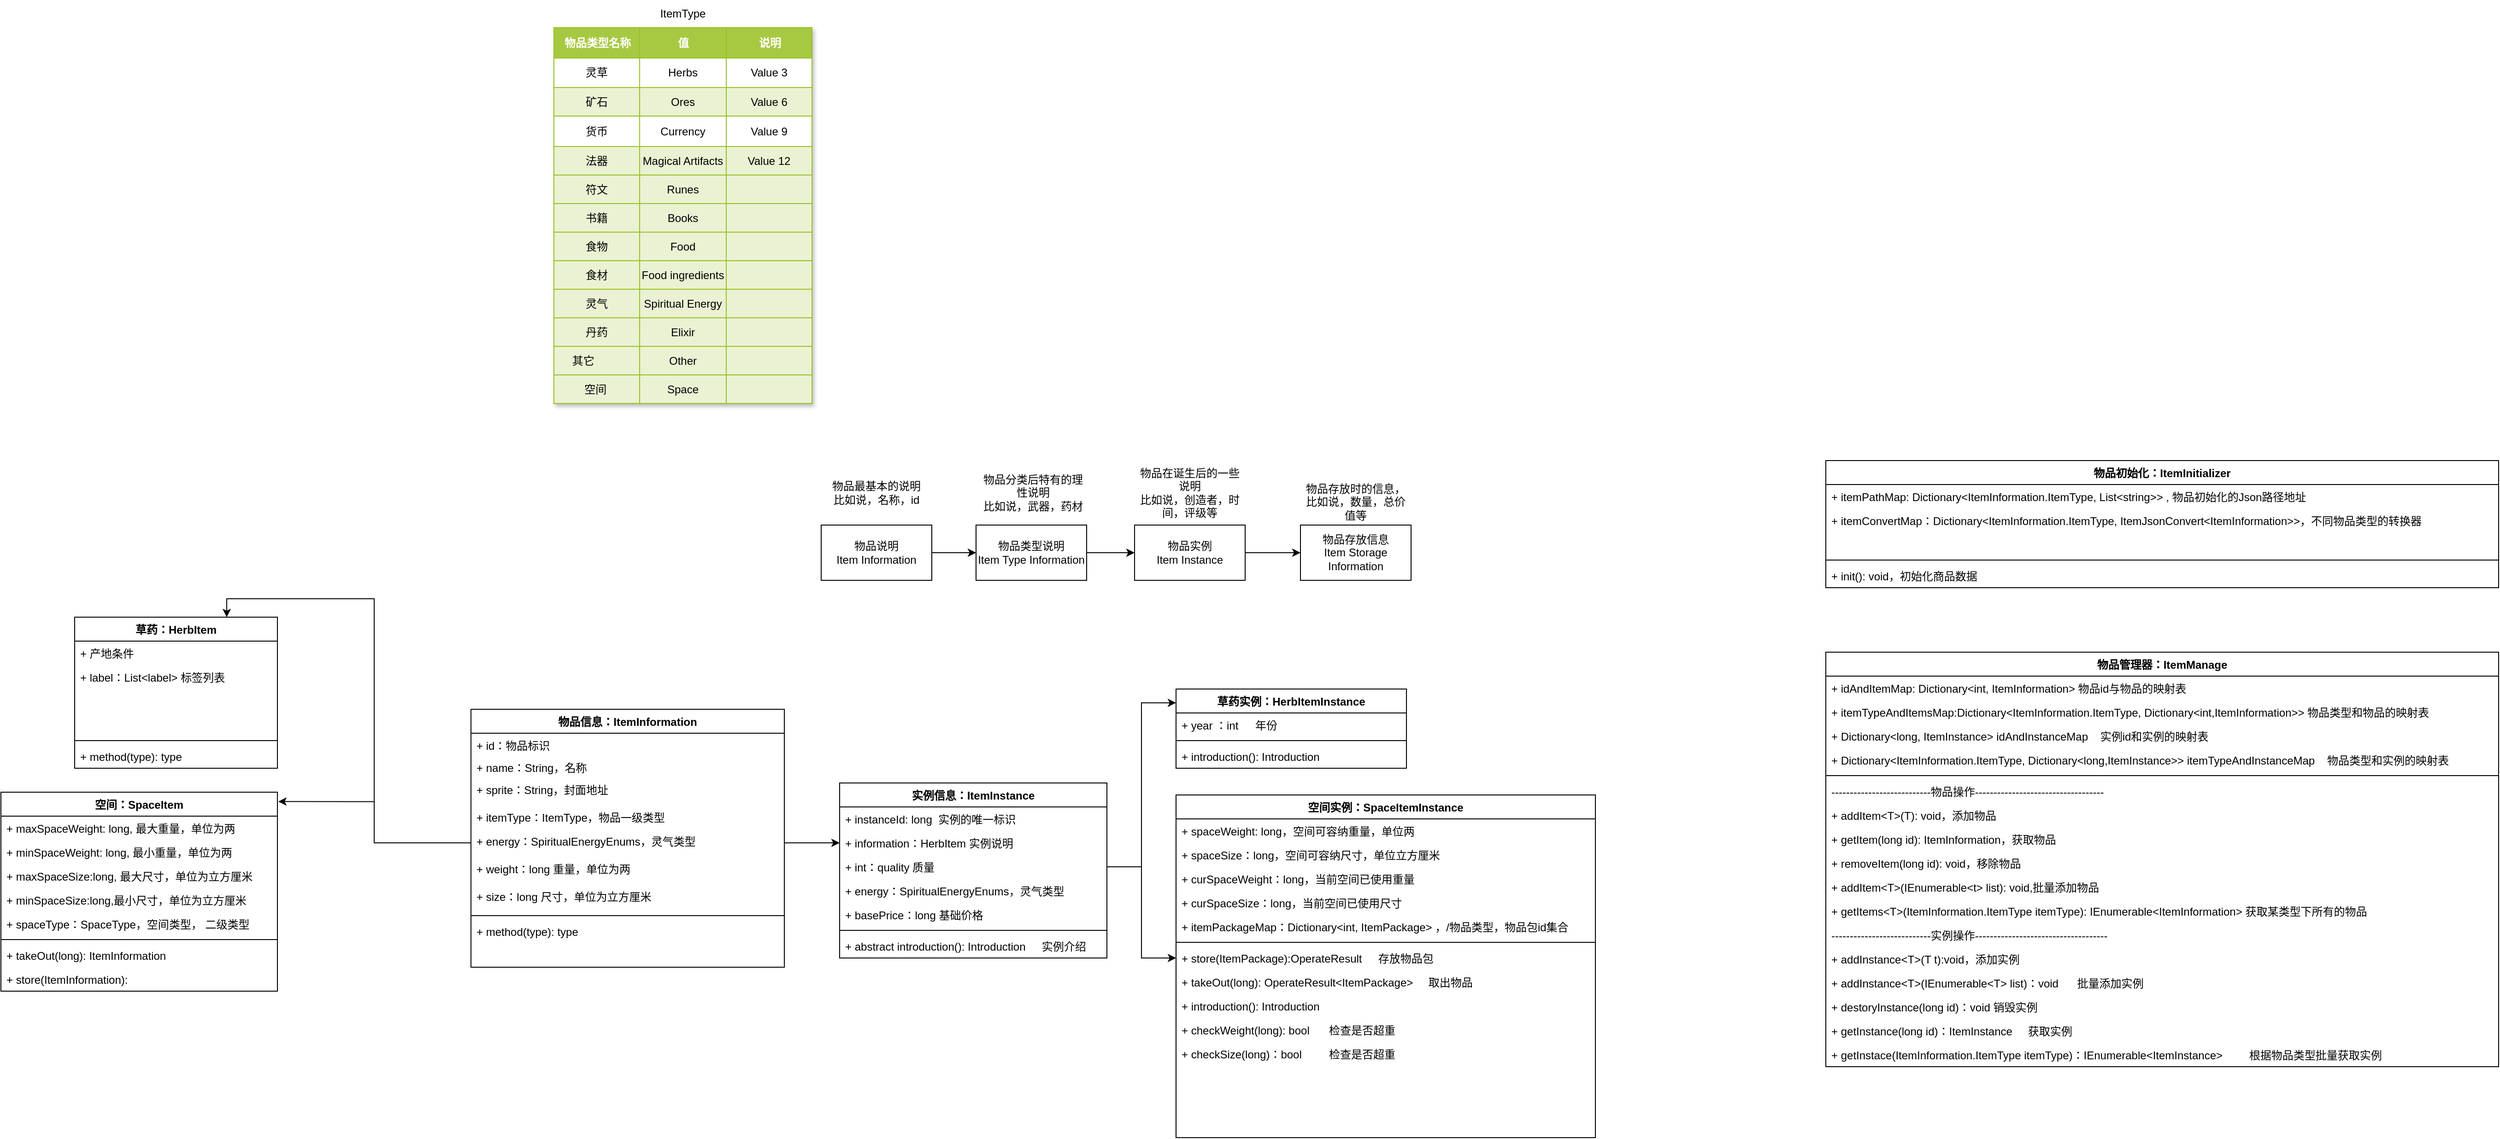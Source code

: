 <mxfile version="23.0.2" type="github">
  <diagram id="C5RBs43oDa-KdzZeNtuy" name="Page-1">
    <mxGraphModel dx="2261" dy="1915" grid="1" gridSize="10" guides="1" tooltips="1" connect="1" arrows="1" fold="1" page="1" pageScale="1" pageWidth="827" pageHeight="1169" math="0" shadow="0">
      <root>
        <mxCell id="WIyWlLk6GJQsqaUBKTNV-0" />
        <mxCell id="WIyWlLk6GJQsqaUBKTNV-1" parent="WIyWlLk6GJQsqaUBKTNV-0" />
        <mxCell id="SRIymdZ3C50z2DRHbrQ1-3" style="edgeStyle=orthogonalEdgeStyle;rounded=0;orthogonalLoop=1;jettySize=auto;html=1;" parent="WIyWlLk6GJQsqaUBKTNV-1" source="SRIymdZ3C50z2DRHbrQ1-1" target="SRIymdZ3C50z2DRHbrQ1-2" edge="1">
          <mxGeometry relative="1" as="geometry" />
        </mxCell>
        <mxCell id="SRIymdZ3C50z2DRHbrQ1-1" value="物品说明&lt;br&gt;Item Information" style="rounded=0;whiteSpace=wrap;html=1;" parent="WIyWlLk6GJQsqaUBKTNV-1" vertex="1">
          <mxGeometry x="230" y="-100" width="120" height="60" as="geometry" />
        </mxCell>
        <mxCell id="SRIymdZ3C50z2DRHbrQ1-5" style="edgeStyle=orthogonalEdgeStyle;rounded=0;orthogonalLoop=1;jettySize=auto;html=1;exitX=1;exitY=0.5;exitDx=0;exitDy=0;" parent="WIyWlLk6GJQsqaUBKTNV-1" source="SRIymdZ3C50z2DRHbrQ1-2" target="SRIymdZ3C50z2DRHbrQ1-6" edge="1">
          <mxGeometry relative="1" as="geometry">
            <mxPoint x="570" y="-70" as="targetPoint" />
          </mxGeometry>
        </mxCell>
        <mxCell id="SRIymdZ3C50z2DRHbrQ1-2" value="物品类型说明&lt;br&gt;Item Type Information" style="rounded=0;whiteSpace=wrap;html=1;" parent="WIyWlLk6GJQsqaUBKTNV-1" vertex="1">
          <mxGeometry x="398" y="-100" width="120" height="60" as="geometry" />
        </mxCell>
        <mxCell id="SRIymdZ3C50z2DRHbrQ1-9" style="edgeStyle=orthogonalEdgeStyle;rounded=0;orthogonalLoop=1;jettySize=auto;html=1;exitX=1;exitY=0.5;exitDx=0;exitDy=0;entryX=0;entryY=0.5;entryDx=0;entryDy=0;" parent="WIyWlLk6GJQsqaUBKTNV-1" source="SRIymdZ3C50z2DRHbrQ1-6" target="SRIymdZ3C50z2DRHbrQ1-8" edge="1">
          <mxGeometry relative="1" as="geometry" />
        </mxCell>
        <mxCell id="SRIymdZ3C50z2DRHbrQ1-6" value="物品实例&lt;br&gt;Item Instance" style="rounded=0;whiteSpace=wrap;html=1;" parent="WIyWlLk6GJQsqaUBKTNV-1" vertex="1">
          <mxGeometry x="570" y="-100" width="120" height="60" as="geometry" />
        </mxCell>
        <mxCell id="SRIymdZ3C50z2DRHbrQ1-8" value="物品存放信息&lt;br&gt;Item Storage Information" style="rounded=0;whiteSpace=wrap;html=1;" parent="WIyWlLk6GJQsqaUBKTNV-1" vertex="1">
          <mxGeometry x="750" y="-100" width="120" height="60" as="geometry" />
        </mxCell>
        <mxCell id="SRIymdZ3C50z2DRHbrQ1-10" value="物品最基本的说明&lt;br&gt;比如说，名称，id" style="text;html=1;strokeColor=none;fillColor=none;align=center;verticalAlign=middle;whiteSpace=wrap;rounded=0;" parent="WIyWlLk6GJQsqaUBKTNV-1" vertex="1">
          <mxGeometry x="230" y="-150" width="120" height="30" as="geometry" />
        </mxCell>
        <mxCell id="SRIymdZ3C50z2DRHbrQ1-11" value="物品分类后特有的理性说明&lt;br&gt;比如说，武器，药材" style="text;html=1;strokeColor=none;fillColor=none;align=center;verticalAlign=middle;whiteSpace=wrap;rounded=0;" parent="WIyWlLk6GJQsqaUBKTNV-1" vertex="1">
          <mxGeometry x="400" y="-150" width="120" height="30" as="geometry" />
        </mxCell>
        <mxCell id="SRIymdZ3C50z2DRHbrQ1-12" value="物品在诞生后的一些说明&lt;br&gt;比如说，创造者，时间，评级等" style="text;html=1;strokeColor=none;fillColor=none;align=center;verticalAlign=middle;whiteSpace=wrap;rounded=0;" parent="WIyWlLk6GJQsqaUBKTNV-1" vertex="1">
          <mxGeometry x="570" y="-150" width="120" height="30" as="geometry" />
        </mxCell>
        <mxCell id="SRIymdZ3C50z2DRHbrQ1-13" value="物品存放时的信息，&lt;br&gt;比如说，数量，总价值等" style="text;html=1;strokeColor=none;fillColor=none;align=center;verticalAlign=middle;whiteSpace=wrap;rounded=0;" parent="WIyWlLk6GJQsqaUBKTNV-1" vertex="1">
          <mxGeometry x="750" y="-140" width="120" height="30" as="geometry" />
        </mxCell>
        <mxCell id="SRIymdZ3C50z2DRHbrQ1-14" value="物品信息：ItemInformation" style="swimlane;fontStyle=1;align=center;verticalAlign=top;childLayout=stackLayout;horizontal=1;startSize=26;horizontalStack=0;resizeParent=1;resizeParentMax=0;resizeLast=0;collapsible=1;marginBottom=0;whiteSpace=wrap;html=1;" parent="WIyWlLk6GJQsqaUBKTNV-1" vertex="1">
          <mxGeometry x="-150" y="100" width="340" height="280" as="geometry" />
        </mxCell>
        <mxCell id="SRIymdZ3C50z2DRHbrQ1-88" value="+ id：物品标识" style="text;strokeColor=none;fillColor=none;align=left;verticalAlign=top;spacingLeft=4;spacingRight=4;overflow=hidden;rotatable=0;points=[[0,0.5],[1,0.5]];portConstraint=eastwest;whiteSpace=wrap;html=1;" parent="SRIymdZ3C50z2DRHbrQ1-14" vertex="1">
          <mxGeometry y="26" width="340" height="24" as="geometry" />
        </mxCell>
        <mxCell id="SRIymdZ3C50z2DRHbrQ1-48" value="+ name：String，名称" style="text;strokeColor=none;fillColor=none;align=left;verticalAlign=top;spacingLeft=4;spacingRight=4;overflow=hidden;rotatable=0;points=[[0,0.5],[1,0.5]];portConstraint=eastwest;whiteSpace=wrap;html=1;" parent="SRIymdZ3C50z2DRHbrQ1-14" vertex="1">
          <mxGeometry y="50" width="340" height="24" as="geometry" />
        </mxCell>
        <mxCell id="SRIymdZ3C50z2DRHbrQ1-15" value="+ sprite：String，封面地址&lt;br&gt;&lt;br&gt;" style="text;strokeColor=none;fillColor=none;align=left;verticalAlign=top;spacingLeft=4;spacingRight=4;overflow=hidden;rotatable=0;points=[[0,0.5],[1,0.5]];portConstraint=eastwest;whiteSpace=wrap;html=1;" parent="SRIymdZ3C50z2DRHbrQ1-14" vertex="1">
          <mxGeometry y="74" width="340" height="30" as="geometry" />
        </mxCell>
        <mxCell id="SRIymdZ3C50z2DRHbrQ1-49" value="+ itemType：ItemType，物品一级类型" style="text;strokeColor=none;fillColor=none;align=left;verticalAlign=top;spacingLeft=4;spacingRight=4;overflow=hidden;rotatable=0;points=[[0,0.5],[1,0.5]];portConstraint=eastwest;whiteSpace=wrap;html=1;" parent="SRIymdZ3C50z2DRHbrQ1-14" vertex="1">
          <mxGeometry y="104" width="340" height="26" as="geometry" />
        </mxCell>
        <mxCell id="SRIymdZ3C50z2DRHbrQ1-87" value="+ energy：SpiritualEnergyEnums，灵气类型" style="text;strokeColor=none;fillColor=none;align=left;verticalAlign=top;spacingLeft=4;spacingRight=4;overflow=hidden;rotatable=0;points=[[0,0.5],[1,0.5]];portConstraint=eastwest;whiteSpace=wrap;html=1;" parent="SRIymdZ3C50z2DRHbrQ1-14" vertex="1">
          <mxGeometry y="130" width="340" height="30" as="geometry" />
        </mxCell>
        <mxCell id="dYDs-gecifeIPYuVCq4w-37" value="+ weight：long 重量，单位为两" style="text;strokeColor=none;fillColor=none;align=left;verticalAlign=top;spacingLeft=4;spacingRight=4;overflow=hidden;rotatable=0;points=[[0,0.5],[1,0.5]];portConstraint=eastwest;whiteSpace=wrap;html=1;" parent="SRIymdZ3C50z2DRHbrQ1-14" vertex="1">
          <mxGeometry y="160" width="340" height="30" as="geometry" />
        </mxCell>
        <mxCell id="dYDs-gecifeIPYuVCq4w-36" value="+ size：long 尺寸，单位为立方厘米" style="text;strokeColor=none;fillColor=none;align=left;verticalAlign=top;spacingLeft=4;spacingRight=4;overflow=hidden;rotatable=0;points=[[0,0.5],[1,0.5]];portConstraint=eastwest;whiteSpace=wrap;html=1;" parent="SRIymdZ3C50z2DRHbrQ1-14" vertex="1">
          <mxGeometry y="190" width="340" height="30" as="geometry" />
        </mxCell>
        <mxCell id="SRIymdZ3C50z2DRHbrQ1-16" value="" style="line;strokeWidth=1;fillColor=none;align=left;verticalAlign=middle;spacingTop=-1;spacingLeft=3;spacingRight=3;rotatable=0;labelPosition=right;points=[];portConstraint=eastwest;strokeColor=inherit;" parent="SRIymdZ3C50z2DRHbrQ1-14" vertex="1">
          <mxGeometry y="220" width="340" height="8" as="geometry" />
        </mxCell>
        <mxCell id="SRIymdZ3C50z2DRHbrQ1-17" value="+ method(type): type" style="text;strokeColor=none;fillColor=none;align=left;verticalAlign=top;spacingLeft=4;spacingRight=4;overflow=hidden;rotatable=0;points=[[0,0.5],[1,0.5]];portConstraint=eastwest;whiteSpace=wrap;html=1;" parent="SRIymdZ3C50z2DRHbrQ1-14" vertex="1">
          <mxGeometry y="228" width="340" height="26" as="geometry" />
        </mxCell>
        <mxCell id="SRIymdZ3C50z2DRHbrQ1-47" style="text;strokeColor=none;fillColor=none;align=left;verticalAlign=top;spacingLeft=4;spacingRight=4;overflow=hidden;rotatable=0;points=[[0,0.5],[1,0.5]];portConstraint=eastwest;whiteSpace=wrap;html=1;" parent="SRIymdZ3C50z2DRHbrQ1-14" vertex="1">
          <mxGeometry y="254" width="340" height="26" as="geometry" />
        </mxCell>
        <mxCell id="SRIymdZ3C50z2DRHbrQ1-90" value="" style="group" parent="WIyWlLk6GJQsqaUBKTNV-1" vertex="1" connectable="0">
          <mxGeometry x="-60" y="-670" width="280" height="314" as="geometry" />
        </mxCell>
        <mxCell id="SRIymdZ3C50z2DRHbrQ1-18" value="Assets" style="childLayout=tableLayout;recursiveResize=0;strokeColor=#98bf21;fillColor=#A7C942;shadow=1;arcSize=12;" parent="SRIymdZ3C50z2DRHbrQ1-90" vertex="1">
          <mxGeometry y="30" width="280" height="408" as="geometry" />
        </mxCell>
        <mxCell id="SRIymdZ3C50z2DRHbrQ1-19" style="shape=tableRow;horizontal=0;startSize=0;swimlaneHead=0;swimlaneBody=0;top=0;left=0;bottom=0;right=0;dropTarget=0;collapsible=0;recursiveResize=0;expand=0;fontStyle=0;strokeColor=inherit;fillColor=#ffffff;" parent="SRIymdZ3C50z2DRHbrQ1-18" vertex="1">
          <mxGeometry width="280" height="33" as="geometry" />
        </mxCell>
        <mxCell id="SRIymdZ3C50z2DRHbrQ1-20" value="物品类型名称" style="connectable=0;recursiveResize=0;strokeColor=inherit;fillColor=#A7C942;align=center;fontStyle=1;fontColor=#FFFFFF;html=1;" parent="SRIymdZ3C50z2DRHbrQ1-19" vertex="1">
          <mxGeometry width="93" height="33" as="geometry">
            <mxRectangle width="93" height="33" as="alternateBounds" />
          </mxGeometry>
        </mxCell>
        <mxCell id="SRIymdZ3C50z2DRHbrQ1-21" value="值" style="connectable=0;recursiveResize=0;strokeColor=inherit;fillColor=#A7C942;align=center;fontStyle=1;fontColor=#FFFFFF;html=1;" parent="SRIymdZ3C50z2DRHbrQ1-19" vertex="1">
          <mxGeometry x="93" width="94" height="33" as="geometry">
            <mxRectangle width="94" height="33" as="alternateBounds" />
          </mxGeometry>
        </mxCell>
        <mxCell id="SRIymdZ3C50z2DRHbrQ1-22" value="说明" style="connectable=0;recursiveResize=0;strokeColor=inherit;fillColor=#A7C942;align=center;fontStyle=1;fontColor=#FFFFFF;html=1;" parent="SRIymdZ3C50z2DRHbrQ1-19" vertex="1">
          <mxGeometry x="187" width="93" height="33" as="geometry">
            <mxRectangle width="93" height="33" as="alternateBounds" />
          </mxGeometry>
        </mxCell>
        <mxCell id="SRIymdZ3C50z2DRHbrQ1-23" value="" style="shape=tableRow;horizontal=0;startSize=0;swimlaneHead=0;swimlaneBody=0;top=0;left=0;bottom=0;right=0;dropTarget=0;collapsible=0;recursiveResize=0;expand=0;fontStyle=0;strokeColor=inherit;fillColor=#ffffff;" parent="SRIymdZ3C50z2DRHbrQ1-18" vertex="1">
          <mxGeometry y="33" width="280" height="32" as="geometry" />
        </mxCell>
        <mxCell id="SRIymdZ3C50z2DRHbrQ1-24" value="灵草" style="connectable=0;recursiveResize=0;strokeColor=inherit;fillColor=inherit;align=center;whiteSpace=wrap;html=1;" parent="SRIymdZ3C50z2DRHbrQ1-23" vertex="1">
          <mxGeometry width="93" height="32" as="geometry">
            <mxRectangle width="93" height="32" as="alternateBounds" />
          </mxGeometry>
        </mxCell>
        <mxCell id="SRIymdZ3C50z2DRHbrQ1-25" value="Herbs" style="connectable=0;recursiveResize=0;strokeColor=inherit;fillColor=inherit;align=center;whiteSpace=wrap;html=1;" parent="SRIymdZ3C50z2DRHbrQ1-23" vertex="1">
          <mxGeometry x="93" width="94" height="32" as="geometry">
            <mxRectangle width="94" height="32" as="alternateBounds" />
          </mxGeometry>
        </mxCell>
        <mxCell id="SRIymdZ3C50z2DRHbrQ1-26" value="Value 3" style="connectable=0;recursiveResize=0;strokeColor=inherit;fillColor=inherit;align=center;whiteSpace=wrap;html=1;" parent="SRIymdZ3C50z2DRHbrQ1-23" vertex="1">
          <mxGeometry x="187" width="93" height="32" as="geometry">
            <mxRectangle width="93" height="32" as="alternateBounds" />
          </mxGeometry>
        </mxCell>
        <mxCell id="SRIymdZ3C50z2DRHbrQ1-27" value="" style="shape=tableRow;horizontal=0;startSize=0;swimlaneHead=0;swimlaneBody=0;top=0;left=0;bottom=0;right=0;dropTarget=0;collapsible=0;recursiveResize=0;expand=0;fontStyle=1;strokeColor=inherit;fillColor=#EAF2D3;" parent="SRIymdZ3C50z2DRHbrQ1-18" vertex="1">
          <mxGeometry y="65" width="280" height="31" as="geometry" />
        </mxCell>
        <mxCell id="SRIymdZ3C50z2DRHbrQ1-28" value="矿石" style="connectable=0;recursiveResize=0;strokeColor=inherit;fillColor=inherit;whiteSpace=wrap;html=1;" parent="SRIymdZ3C50z2DRHbrQ1-27" vertex="1">
          <mxGeometry width="93" height="31" as="geometry">
            <mxRectangle width="93" height="31" as="alternateBounds" />
          </mxGeometry>
        </mxCell>
        <mxCell id="SRIymdZ3C50z2DRHbrQ1-29" value="Ores" style="connectable=0;recursiveResize=0;strokeColor=inherit;fillColor=inherit;whiteSpace=wrap;html=1;" parent="SRIymdZ3C50z2DRHbrQ1-27" vertex="1">
          <mxGeometry x="93" width="94" height="31" as="geometry">
            <mxRectangle width="94" height="31" as="alternateBounds" />
          </mxGeometry>
        </mxCell>
        <mxCell id="SRIymdZ3C50z2DRHbrQ1-30" value="Value 6" style="connectable=0;recursiveResize=0;strokeColor=inherit;fillColor=inherit;whiteSpace=wrap;html=1;" parent="SRIymdZ3C50z2DRHbrQ1-27" vertex="1">
          <mxGeometry x="187" width="93" height="31" as="geometry">
            <mxRectangle width="93" height="31" as="alternateBounds" />
          </mxGeometry>
        </mxCell>
        <mxCell id="SRIymdZ3C50z2DRHbrQ1-31" value="" style="shape=tableRow;horizontal=0;startSize=0;swimlaneHead=0;swimlaneBody=0;top=0;left=0;bottom=0;right=0;dropTarget=0;collapsible=0;recursiveResize=0;expand=0;fontStyle=0;strokeColor=inherit;fillColor=#ffffff;" parent="SRIymdZ3C50z2DRHbrQ1-18" vertex="1">
          <mxGeometry y="96" width="280" height="33" as="geometry" />
        </mxCell>
        <mxCell id="SRIymdZ3C50z2DRHbrQ1-32" value="货币" style="connectable=0;recursiveResize=0;strokeColor=inherit;fillColor=inherit;fontStyle=0;align=center;whiteSpace=wrap;html=1;" parent="SRIymdZ3C50z2DRHbrQ1-31" vertex="1">
          <mxGeometry width="93" height="33" as="geometry">
            <mxRectangle width="93" height="33" as="alternateBounds" />
          </mxGeometry>
        </mxCell>
        <mxCell id="SRIymdZ3C50z2DRHbrQ1-33" value="Currency" style="connectable=0;recursiveResize=0;strokeColor=inherit;fillColor=inherit;fontStyle=0;align=center;whiteSpace=wrap;html=1;" parent="SRIymdZ3C50z2DRHbrQ1-31" vertex="1">
          <mxGeometry x="93" width="94" height="33" as="geometry">
            <mxRectangle width="94" height="33" as="alternateBounds" />
          </mxGeometry>
        </mxCell>
        <mxCell id="SRIymdZ3C50z2DRHbrQ1-34" value="Value 9" style="connectable=0;recursiveResize=0;strokeColor=inherit;fillColor=inherit;fontStyle=0;align=center;whiteSpace=wrap;html=1;" parent="SRIymdZ3C50z2DRHbrQ1-31" vertex="1">
          <mxGeometry x="187" width="93" height="33" as="geometry">
            <mxRectangle width="93" height="33" as="alternateBounds" />
          </mxGeometry>
        </mxCell>
        <mxCell id="SRIymdZ3C50z2DRHbrQ1-35" value="" style="shape=tableRow;horizontal=0;startSize=0;swimlaneHead=0;swimlaneBody=0;top=0;left=0;bottom=0;right=0;dropTarget=0;collapsible=0;recursiveResize=0;expand=0;fontStyle=1;strokeColor=inherit;fillColor=#EAF2D3;" parent="SRIymdZ3C50z2DRHbrQ1-18" vertex="1">
          <mxGeometry y="129" width="280" height="31" as="geometry" />
        </mxCell>
        <mxCell id="SRIymdZ3C50z2DRHbrQ1-36" value="法器" style="connectable=0;recursiveResize=0;strokeColor=inherit;fillColor=inherit;whiteSpace=wrap;html=1;" parent="SRIymdZ3C50z2DRHbrQ1-35" vertex="1">
          <mxGeometry width="93" height="31" as="geometry">
            <mxRectangle width="93" height="31" as="alternateBounds" />
          </mxGeometry>
        </mxCell>
        <mxCell id="SRIymdZ3C50z2DRHbrQ1-37" value="Magical Artifacts" style="connectable=0;recursiveResize=0;strokeColor=inherit;fillColor=inherit;whiteSpace=wrap;html=1;" parent="SRIymdZ3C50z2DRHbrQ1-35" vertex="1">
          <mxGeometry x="93" width="94" height="31" as="geometry">
            <mxRectangle width="94" height="31" as="alternateBounds" />
          </mxGeometry>
        </mxCell>
        <mxCell id="SRIymdZ3C50z2DRHbrQ1-38" value="Value 12" style="connectable=0;recursiveResize=0;strokeColor=inherit;fillColor=inherit;whiteSpace=wrap;html=1;" parent="SRIymdZ3C50z2DRHbrQ1-35" vertex="1">
          <mxGeometry x="187" width="93" height="31" as="geometry">
            <mxRectangle width="93" height="31" as="alternateBounds" />
          </mxGeometry>
        </mxCell>
        <mxCell id="SRIymdZ3C50z2DRHbrQ1-43" style="shape=tableRow;horizontal=0;startSize=0;swimlaneHead=0;swimlaneBody=0;top=0;left=0;bottom=0;right=0;dropTarget=0;collapsible=0;recursiveResize=0;expand=0;fontStyle=1;strokeColor=inherit;fillColor=#EAF2D3;" parent="SRIymdZ3C50z2DRHbrQ1-18" vertex="1">
          <mxGeometry y="160" width="280" height="31" as="geometry" />
        </mxCell>
        <mxCell id="SRIymdZ3C50z2DRHbrQ1-44" value="符文" style="connectable=0;recursiveResize=0;strokeColor=inherit;fillColor=inherit;whiteSpace=wrap;html=1;" parent="SRIymdZ3C50z2DRHbrQ1-43" vertex="1">
          <mxGeometry width="93" height="31" as="geometry">
            <mxRectangle width="93" height="31" as="alternateBounds" />
          </mxGeometry>
        </mxCell>
        <mxCell id="SRIymdZ3C50z2DRHbrQ1-45" value="Runes " style="connectable=0;recursiveResize=0;strokeColor=inherit;fillColor=inherit;whiteSpace=wrap;html=1;" parent="SRIymdZ3C50z2DRHbrQ1-43" vertex="1">
          <mxGeometry x="93" width="94" height="31" as="geometry">
            <mxRectangle width="94" height="31" as="alternateBounds" />
          </mxGeometry>
        </mxCell>
        <mxCell id="SRIymdZ3C50z2DRHbrQ1-46" style="connectable=0;recursiveResize=0;strokeColor=inherit;fillColor=inherit;whiteSpace=wrap;html=1;" parent="SRIymdZ3C50z2DRHbrQ1-43" vertex="1">
          <mxGeometry x="187" width="93" height="31" as="geometry">
            <mxRectangle width="93" height="31" as="alternateBounds" />
          </mxGeometry>
        </mxCell>
        <mxCell id="SRIymdZ3C50z2DRHbrQ1-39" style="shape=tableRow;horizontal=0;startSize=0;swimlaneHead=0;swimlaneBody=0;top=0;left=0;bottom=0;right=0;dropTarget=0;collapsible=0;recursiveResize=0;expand=0;fontStyle=1;strokeColor=inherit;fillColor=#EAF2D3;" parent="SRIymdZ3C50z2DRHbrQ1-18" vertex="1">
          <mxGeometry y="191" width="280" height="31" as="geometry" />
        </mxCell>
        <mxCell id="SRIymdZ3C50z2DRHbrQ1-40" value="书籍" style="connectable=0;recursiveResize=0;strokeColor=inherit;fillColor=inherit;whiteSpace=wrap;html=1;" parent="SRIymdZ3C50z2DRHbrQ1-39" vertex="1">
          <mxGeometry width="93" height="31" as="geometry">
            <mxRectangle width="93" height="31" as="alternateBounds" />
          </mxGeometry>
        </mxCell>
        <mxCell id="SRIymdZ3C50z2DRHbrQ1-41" value="Books" style="connectable=0;recursiveResize=0;strokeColor=inherit;fillColor=inherit;whiteSpace=wrap;html=1;" parent="SRIymdZ3C50z2DRHbrQ1-39" vertex="1">
          <mxGeometry x="93" width="94" height="31" as="geometry">
            <mxRectangle width="94" height="31" as="alternateBounds" />
          </mxGeometry>
        </mxCell>
        <mxCell id="SRIymdZ3C50z2DRHbrQ1-42" style="connectable=0;recursiveResize=0;strokeColor=inherit;fillColor=inherit;whiteSpace=wrap;html=1;" parent="SRIymdZ3C50z2DRHbrQ1-39" vertex="1">
          <mxGeometry x="187" width="93" height="31" as="geometry">
            <mxRectangle width="93" height="31" as="alternateBounds" />
          </mxGeometry>
        </mxCell>
        <mxCell id="SRIymdZ3C50z2DRHbrQ1-50" style="shape=tableRow;horizontal=0;startSize=0;swimlaneHead=0;swimlaneBody=0;top=0;left=0;bottom=0;right=0;dropTarget=0;collapsible=0;recursiveResize=0;expand=0;fontStyle=1;strokeColor=inherit;fillColor=#EAF2D3;" parent="SRIymdZ3C50z2DRHbrQ1-18" vertex="1">
          <mxGeometry y="222" width="280" height="31" as="geometry" />
        </mxCell>
        <mxCell id="SRIymdZ3C50z2DRHbrQ1-51" value="食物" style="connectable=0;recursiveResize=0;strokeColor=inherit;fillColor=inherit;whiteSpace=wrap;html=1;" parent="SRIymdZ3C50z2DRHbrQ1-50" vertex="1">
          <mxGeometry width="93" height="31" as="geometry">
            <mxRectangle width="93" height="31" as="alternateBounds" />
          </mxGeometry>
        </mxCell>
        <mxCell id="SRIymdZ3C50z2DRHbrQ1-52" value="Food" style="connectable=0;recursiveResize=0;strokeColor=inherit;fillColor=inherit;whiteSpace=wrap;html=1;" parent="SRIymdZ3C50z2DRHbrQ1-50" vertex="1">
          <mxGeometry x="93" width="94" height="31" as="geometry">
            <mxRectangle width="94" height="31" as="alternateBounds" />
          </mxGeometry>
        </mxCell>
        <mxCell id="SRIymdZ3C50z2DRHbrQ1-53" style="connectable=0;recursiveResize=0;strokeColor=inherit;fillColor=inherit;whiteSpace=wrap;html=1;" parent="SRIymdZ3C50z2DRHbrQ1-50" vertex="1">
          <mxGeometry x="187" width="93" height="31" as="geometry">
            <mxRectangle width="93" height="31" as="alternateBounds" />
          </mxGeometry>
        </mxCell>
        <mxCell id="SRIymdZ3C50z2DRHbrQ1-54" style="shape=tableRow;horizontal=0;startSize=0;swimlaneHead=0;swimlaneBody=0;top=0;left=0;bottom=0;right=0;dropTarget=0;collapsible=0;recursiveResize=0;expand=0;fontStyle=1;strokeColor=inherit;fillColor=#EAF2D3;" parent="SRIymdZ3C50z2DRHbrQ1-18" vertex="1">
          <mxGeometry y="253" width="280" height="31" as="geometry" />
        </mxCell>
        <mxCell id="SRIymdZ3C50z2DRHbrQ1-55" value="食材" style="connectable=0;recursiveResize=0;strokeColor=inherit;fillColor=inherit;whiteSpace=wrap;html=1;" parent="SRIymdZ3C50z2DRHbrQ1-54" vertex="1">
          <mxGeometry width="93" height="31" as="geometry">
            <mxRectangle width="93" height="31" as="alternateBounds" />
          </mxGeometry>
        </mxCell>
        <mxCell id="SRIymdZ3C50z2DRHbrQ1-56" value="Food ingredients" style="connectable=0;recursiveResize=0;strokeColor=inherit;fillColor=inherit;whiteSpace=wrap;html=1;" parent="SRIymdZ3C50z2DRHbrQ1-54" vertex="1">
          <mxGeometry x="93" width="94" height="31" as="geometry">
            <mxRectangle width="94" height="31" as="alternateBounds" />
          </mxGeometry>
        </mxCell>
        <mxCell id="SRIymdZ3C50z2DRHbrQ1-57" style="connectable=0;recursiveResize=0;strokeColor=inherit;fillColor=inherit;whiteSpace=wrap;html=1;" parent="SRIymdZ3C50z2DRHbrQ1-54" vertex="1">
          <mxGeometry x="187" width="93" height="31" as="geometry">
            <mxRectangle width="93" height="31" as="alternateBounds" />
          </mxGeometry>
        </mxCell>
        <mxCell id="SRIymdZ3C50z2DRHbrQ1-98" style="shape=tableRow;horizontal=0;startSize=0;swimlaneHead=0;swimlaneBody=0;top=0;left=0;bottom=0;right=0;dropTarget=0;collapsible=0;recursiveResize=0;expand=0;fontStyle=1;strokeColor=inherit;fillColor=#EAF2D3;" parent="SRIymdZ3C50z2DRHbrQ1-18" vertex="1">
          <mxGeometry y="284" width="280" height="31" as="geometry" />
        </mxCell>
        <mxCell id="SRIymdZ3C50z2DRHbrQ1-99" value="灵气" style="connectable=0;recursiveResize=0;strokeColor=inherit;fillColor=inherit;whiteSpace=wrap;html=1;" parent="SRIymdZ3C50z2DRHbrQ1-98" vertex="1">
          <mxGeometry width="93" height="31" as="geometry">
            <mxRectangle width="93" height="31" as="alternateBounds" />
          </mxGeometry>
        </mxCell>
        <mxCell id="SRIymdZ3C50z2DRHbrQ1-100" value="Spiritual Energy" style="connectable=0;recursiveResize=0;strokeColor=inherit;fillColor=inherit;whiteSpace=wrap;html=1;" parent="SRIymdZ3C50z2DRHbrQ1-98" vertex="1">
          <mxGeometry x="93" width="94" height="31" as="geometry">
            <mxRectangle width="94" height="31" as="alternateBounds" />
          </mxGeometry>
        </mxCell>
        <mxCell id="SRIymdZ3C50z2DRHbrQ1-101" style="connectable=0;recursiveResize=0;strokeColor=inherit;fillColor=inherit;whiteSpace=wrap;html=1;" parent="SRIymdZ3C50z2DRHbrQ1-98" vertex="1">
          <mxGeometry x="187" width="93" height="31" as="geometry">
            <mxRectangle width="93" height="31" as="alternateBounds" />
          </mxGeometry>
        </mxCell>
        <mxCell id="SRIymdZ3C50z2DRHbrQ1-102" style="shape=tableRow;horizontal=0;startSize=0;swimlaneHead=0;swimlaneBody=0;top=0;left=0;bottom=0;right=0;dropTarget=0;collapsible=0;recursiveResize=0;expand=0;fontStyle=1;strokeColor=inherit;fillColor=#EAF2D3;" parent="SRIymdZ3C50z2DRHbrQ1-18" vertex="1">
          <mxGeometry y="315" width="280" height="31" as="geometry" />
        </mxCell>
        <mxCell id="SRIymdZ3C50z2DRHbrQ1-103" value="丹药" style="connectable=0;recursiveResize=0;strokeColor=inherit;fillColor=inherit;whiteSpace=wrap;html=1;" parent="SRIymdZ3C50z2DRHbrQ1-102" vertex="1">
          <mxGeometry width="93" height="31" as="geometry">
            <mxRectangle width="93" height="31" as="alternateBounds" />
          </mxGeometry>
        </mxCell>
        <mxCell id="SRIymdZ3C50z2DRHbrQ1-104" value="Elixir" style="connectable=0;recursiveResize=0;strokeColor=inherit;fillColor=inherit;whiteSpace=wrap;html=1;" parent="SRIymdZ3C50z2DRHbrQ1-102" vertex="1">
          <mxGeometry x="93" width="94" height="31" as="geometry">
            <mxRectangle width="94" height="31" as="alternateBounds" />
          </mxGeometry>
        </mxCell>
        <mxCell id="SRIymdZ3C50z2DRHbrQ1-105" style="connectable=0;recursiveResize=0;strokeColor=inherit;fillColor=inherit;whiteSpace=wrap;html=1;" parent="SRIymdZ3C50z2DRHbrQ1-102" vertex="1">
          <mxGeometry x="187" width="93" height="31" as="geometry">
            <mxRectangle width="93" height="31" as="alternateBounds" />
          </mxGeometry>
        </mxCell>
        <mxCell id="dYDs-gecifeIPYuVCq4w-12" style="shape=tableRow;horizontal=0;startSize=0;swimlaneHead=0;swimlaneBody=0;top=0;left=0;bottom=0;right=0;dropTarget=0;collapsible=0;recursiveResize=0;expand=0;fontStyle=1;strokeColor=inherit;fillColor=#EAF2D3;" parent="SRIymdZ3C50z2DRHbrQ1-18" vertex="1">
          <mxGeometry y="346" width="280" height="31" as="geometry" />
        </mxCell>
        <mxCell id="dYDs-gecifeIPYuVCq4w-13" value="其它&lt;span style=&quot;white-space: pre;&quot;&gt;&#x9;&lt;/span&gt;&lt;span style=&quot;white-space: pre;&quot;&gt;&#x9;&lt;/span&gt;" style="connectable=0;recursiveResize=0;strokeColor=inherit;fillColor=inherit;whiteSpace=wrap;html=1;" parent="dYDs-gecifeIPYuVCq4w-12" vertex="1">
          <mxGeometry width="93" height="31" as="geometry">
            <mxRectangle width="93" height="31" as="alternateBounds" />
          </mxGeometry>
        </mxCell>
        <mxCell id="dYDs-gecifeIPYuVCq4w-14" value="Other" style="connectable=0;recursiveResize=0;strokeColor=inherit;fillColor=inherit;whiteSpace=wrap;html=1;" parent="dYDs-gecifeIPYuVCq4w-12" vertex="1">
          <mxGeometry x="93" width="94" height="31" as="geometry">
            <mxRectangle width="94" height="31" as="alternateBounds" />
          </mxGeometry>
        </mxCell>
        <mxCell id="dYDs-gecifeIPYuVCq4w-15" style="connectable=0;recursiveResize=0;strokeColor=inherit;fillColor=inherit;whiteSpace=wrap;html=1;" parent="dYDs-gecifeIPYuVCq4w-12" vertex="1">
          <mxGeometry x="187" width="93" height="31" as="geometry">
            <mxRectangle width="93" height="31" as="alternateBounds" />
          </mxGeometry>
        </mxCell>
        <mxCell id="dYDs-gecifeIPYuVCq4w-71" style="shape=tableRow;horizontal=0;startSize=0;swimlaneHead=0;swimlaneBody=0;top=0;left=0;bottom=0;right=0;dropTarget=0;collapsible=0;recursiveResize=0;expand=0;fontStyle=1;strokeColor=inherit;fillColor=#EAF2D3;" parent="SRIymdZ3C50z2DRHbrQ1-18" vertex="1">
          <mxGeometry y="377" width="280" height="31" as="geometry" />
        </mxCell>
        <mxCell id="dYDs-gecifeIPYuVCq4w-72" value="空间&lt;span style=&quot;white-space: pre;&quot;&gt;&#x9;&lt;/span&gt;" style="connectable=0;recursiveResize=0;strokeColor=inherit;fillColor=inherit;whiteSpace=wrap;html=1;" parent="dYDs-gecifeIPYuVCq4w-71" vertex="1">
          <mxGeometry width="93" height="31" as="geometry">
            <mxRectangle width="93" height="31" as="alternateBounds" />
          </mxGeometry>
        </mxCell>
        <mxCell id="dYDs-gecifeIPYuVCq4w-73" value="Space" style="connectable=0;recursiveResize=0;strokeColor=inherit;fillColor=inherit;whiteSpace=wrap;html=1;" parent="dYDs-gecifeIPYuVCq4w-71" vertex="1">
          <mxGeometry x="93" width="94" height="31" as="geometry">
            <mxRectangle width="94" height="31" as="alternateBounds" />
          </mxGeometry>
        </mxCell>
        <mxCell id="dYDs-gecifeIPYuVCq4w-74" style="connectable=0;recursiveResize=0;strokeColor=inherit;fillColor=inherit;whiteSpace=wrap;html=1;" parent="dYDs-gecifeIPYuVCq4w-71" vertex="1">
          <mxGeometry x="187" width="93" height="31" as="geometry">
            <mxRectangle width="93" height="31" as="alternateBounds" />
          </mxGeometry>
        </mxCell>
        <mxCell id="SRIymdZ3C50z2DRHbrQ1-89" value="ItemType" style="text;html=1;strokeColor=none;fillColor=none;align=center;verticalAlign=middle;whiteSpace=wrap;rounded=0;" parent="SRIymdZ3C50z2DRHbrQ1-90" vertex="1">
          <mxGeometry x="110" width="60" height="30" as="geometry" />
        </mxCell>
        <mxCell id="SRIymdZ3C50z2DRHbrQ1-94" value="草药：HerbItem" style="swimlane;fontStyle=1;align=center;verticalAlign=top;childLayout=stackLayout;horizontal=1;startSize=26;horizontalStack=0;resizeParent=1;resizeParentMax=0;resizeLast=0;collapsible=1;marginBottom=0;whiteSpace=wrap;html=1;" parent="WIyWlLk6GJQsqaUBKTNV-1" vertex="1">
          <mxGeometry x="-580" width="220" height="164" as="geometry" />
        </mxCell>
        <mxCell id="SRIymdZ3C50z2DRHbrQ1-95" value="+ 产地条件" style="text;strokeColor=none;fillColor=none;align=left;verticalAlign=top;spacingLeft=4;spacingRight=4;overflow=hidden;rotatable=0;points=[[0,0.5],[1,0.5]];portConstraint=eastwest;whiteSpace=wrap;html=1;" parent="SRIymdZ3C50z2DRHbrQ1-94" vertex="1">
          <mxGeometry y="26" width="220" height="26" as="geometry" />
        </mxCell>
        <mxCell id="dYDs-gecifeIPYuVCq4w-2" value="+ label：List&amp;lt;label&amp;gt; 标签列表" style="text;strokeColor=none;fillColor=none;align=left;verticalAlign=top;spacingLeft=4;spacingRight=4;overflow=hidden;rotatable=0;points=[[0,0.5],[1,0.5]];portConstraint=eastwest;whiteSpace=wrap;html=1;" parent="SRIymdZ3C50z2DRHbrQ1-94" vertex="1">
          <mxGeometry y="52" width="220" height="26" as="geometry" />
        </mxCell>
        <mxCell id="dYDs-gecifeIPYuVCq4w-1" style="text;strokeColor=none;fillColor=none;align=left;verticalAlign=top;spacingLeft=4;spacingRight=4;overflow=hidden;rotatable=0;points=[[0,0.5],[1,0.5]];portConstraint=eastwest;whiteSpace=wrap;html=1;" parent="SRIymdZ3C50z2DRHbrQ1-94" vertex="1">
          <mxGeometry y="78" width="220" height="26" as="geometry" />
        </mxCell>
        <mxCell id="dYDs-gecifeIPYuVCq4w-0" style="text;strokeColor=none;fillColor=none;align=left;verticalAlign=top;spacingLeft=4;spacingRight=4;overflow=hidden;rotatable=0;points=[[0,0.5],[1,0.5]];portConstraint=eastwest;whiteSpace=wrap;html=1;" parent="SRIymdZ3C50z2DRHbrQ1-94" vertex="1">
          <mxGeometry y="104" width="220" height="26" as="geometry" />
        </mxCell>
        <mxCell id="SRIymdZ3C50z2DRHbrQ1-96" value="" style="line;strokeWidth=1;fillColor=none;align=left;verticalAlign=middle;spacingTop=-1;spacingLeft=3;spacingRight=3;rotatable=0;labelPosition=right;points=[];portConstraint=eastwest;strokeColor=inherit;" parent="SRIymdZ3C50z2DRHbrQ1-94" vertex="1">
          <mxGeometry y="130" width="220" height="8" as="geometry" />
        </mxCell>
        <mxCell id="SRIymdZ3C50z2DRHbrQ1-97" value="+ method(type): type" style="text;strokeColor=none;fillColor=none;align=left;verticalAlign=top;spacingLeft=4;spacingRight=4;overflow=hidden;rotatable=0;points=[[0,0.5],[1,0.5]];portConstraint=eastwest;whiteSpace=wrap;html=1;" parent="SRIymdZ3C50z2DRHbrQ1-94" vertex="1">
          <mxGeometry y="138" width="220" height="26" as="geometry" />
        </mxCell>
        <mxCell id="dYDs-gecifeIPYuVCq4w-4" value="草药实例：HerbItemInstance" style="swimlane;fontStyle=1;align=center;verticalAlign=top;childLayout=stackLayout;horizontal=1;startSize=26;horizontalStack=0;resizeParent=1;resizeParentMax=0;resizeLast=0;collapsible=1;marginBottom=0;whiteSpace=wrap;html=1;" parent="WIyWlLk6GJQsqaUBKTNV-1" vertex="1">
          <mxGeometry x="615" y="78" width="250" height="86" as="geometry" />
        </mxCell>
        <mxCell id="dYDs-gecifeIPYuVCq4w-10" value="+ year&amp;nbsp;：int &lt;span style=&quot;white-space: pre;&quot;&gt;&#x9;&lt;/span&gt;年份" style="text;strokeColor=none;fillColor=none;align=left;verticalAlign=top;spacingLeft=4;spacingRight=4;overflow=hidden;rotatable=0;points=[[0,0.5],[1,0.5]];portConstraint=eastwest;whiteSpace=wrap;html=1;" parent="dYDs-gecifeIPYuVCq4w-4" vertex="1">
          <mxGeometry y="26" width="250" height="26" as="geometry" />
        </mxCell>
        <mxCell id="dYDs-gecifeIPYuVCq4w-6" value="" style="line;strokeWidth=1;fillColor=none;align=left;verticalAlign=middle;spacingTop=-1;spacingLeft=3;spacingRight=3;rotatable=0;labelPosition=right;points=[];portConstraint=eastwest;strokeColor=inherit;" parent="dYDs-gecifeIPYuVCq4w-4" vertex="1">
          <mxGeometry y="52" width="250" height="8" as="geometry" />
        </mxCell>
        <mxCell id="dYDs-gecifeIPYuVCq4w-7" value="+ introduction():&amp;nbsp;Introduction" style="text;strokeColor=none;fillColor=none;align=left;verticalAlign=top;spacingLeft=4;spacingRight=4;overflow=hidden;rotatable=0;points=[[0,0.5],[1,0.5]];portConstraint=eastwest;whiteSpace=wrap;html=1;" parent="dYDs-gecifeIPYuVCq4w-4" vertex="1">
          <mxGeometry y="60" width="250" height="26" as="geometry" />
        </mxCell>
        <mxCell id="dYDs-gecifeIPYuVCq4w-16" value="物品管理器：ItemManage" style="swimlane;fontStyle=1;align=center;verticalAlign=top;childLayout=stackLayout;horizontal=1;startSize=26;horizontalStack=0;resizeParent=1;resizeParentMax=0;resizeLast=0;collapsible=1;marginBottom=0;whiteSpace=wrap;html=1;" parent="WIyWlLk6GJQsqaUBKTNV-1" vertex="1">
          <mxGeometry x="1320" y="38" width="730" height="450" as="geometry" />
        </mxCell>
        <mxCell id="dYDs-gecifeIPYuVCq4w-17" value="+ idAndItemMap: Dictionary&amp;lt;int, ItemInformation&amp;gt; 物品id与物品的映射表" style="text;strokeColor=none;fillColor=none;align=left;verticalAlign=top;spacingLeft=4;spacingRight=4;overflow=hidden;rotatable=0;points=[[0,0.5],[1,0.5]];portConstraint=eastwest;whiteSpace=wrap;html=1;" parent="dYDs-gecifeIPYuVCq4w-16" vertex="1">
          <mxGeometry y="26" width="730" height="26" as="geometry" />
        </mxCell>
        <mxCell id="dYDs-gecifeIPYuVCq4w-31" value="+&amp;nbsp;itemTypeAndItemsMap:Dictionary&amp;lt;ItemInformation.ItemType, Dictionary&amp;lt;int,ItemInformation&amp;gt;&amp;gt;&amp;nbsp;物品类型和物品的映射表" style="text;strokeColor=none;fillColor=none;align=left;verticalAlign=top;spacingLeft=4;spacingRight=4;overflow=hidden;rotatable=0;points=[[0,0.5],[1,0.5]];portConstraint=eastwest;whiteSpace=wrap;html=1;" parent="dYDs-gecifeIPYuVCq4w-16" vertex="1">
          <mxGeometry y="52" width="730" height="26" as="geometry" />
        </mxCell>
        <mxCell id="dYDs-gecifeIPYuVCq4w-30" value="+ Dictionary&amp;lt;long, ItemInstance&amp;gt; idAndInstanceMap&lt;span style=&quot;&quot;&gt;&lt;span style=&quot;white-space: pre;&quot;&gt;&amp;nbsp;&amp;nbsp;&amp;nbsp;&amp;nbsp;&lt;/span&gt;&lt;/span&gt;实例id和实例的映射表" style="text;strokeColor=none;fillColor=none;align=left;verticalAlign=top;spacingLeft=4;spacingRight=4;overflow=hidden;rotatable=0;points=[[0,0.5],[1,0.5]];portConstraint=eastwest;whiteSpace=wrap;html=1;" parent="dYDs-gecifeIPYuVCq4w-16" vertex="1">
          <mxGeometry y="78" width="730" height="26" as="geometry" />
        </mxCell>
        <mxCell id="dYDs-gecifeIPYuVCq4w-56" value="+&amp;nbsp;Dictionary&amp;lt;ItemInformation.ItemType, Dictionary&amp;lt;long,ItemInstance&amp;gt;&amp;gt; itemTypeAndInstanceMap&lt;span style=&quot;&quot;&gt;&lt;span style=&quot;white-space: pre;&quot;&gt;&amp;nbsp;&amp;nbsp;&amp;nbsp;&amp;nbsp;&lt;/span&gt;&lt;/span&gt;物品类型和实例的映射表" style="text;strokeColor=none;fillColor=none;align=left;verticalAlign=top;spacingLeft=4;spacingRight=4;overflow=hidden;rotatable=0;points=[[0,0.5],[1,0.5]];portConstraint=eastwest;whiteSpace=wrap;html=1;" parent="dYDs-gecifeIPYuVCq4w-16" vertex="1">
          <mxGeometry y="104" width="730" height="26" as="geometry" />
        </mxCell>
        <mxCell id="dYDs-gecifeIPYuVCq4w-18" value="" style="line;strokeWidth=1;fillColor=none;align=left;verticalAlign=middle;spacingTop=-1;spacingLeft=3;spacingRight=3;rotatable=0;labelPosition=right;points=[];portConstraint=eastwest;strokeColor=inherit;" parent="dYDs-gecifeIPYuVCq4w-16" vertex="1">
          <mxGeometry y="130" width="730" height="8" as="geometry" />
        </mxCell>
        <mxCell id="dYDs-gecifeIPYuVCq4w-61" value="---------------------------物品操作-----------------------------------" style="text;strokeColor=none;fillColor=none;align=left;verticalAlign=top;spacingLeft=4;spacingRight=4;overflow=hidden;rotatable=0;points=[[0,0.5],[1,0.5]];portConstraint=eastwest;whiteSpace=wrap;html=1;" parent="dYDs-gecifeIPYuVCq4w-16" vertex="1">
          <mxGeometry y="138" width="730" height="26" as="geometry" />
        </mxCell>
        <mxCell id="dYDs-gecifeIPYuVCq4w-19" value="+ addItem&amp;lt;T&amp;gt;(T): void，添加物品" style="text;strokeColor=none;fillColor=none;align=left;verticalAlign=top;spacingLeft=4;spacingRight=4;overflow=hidden;rotatable=0;points=[[0,0.5],[1,0.5]];portConstraint=eastwest;whiteSpace=wrap;html=1;" parent="dYDs-gecifeIPYuVCq4w-16" vertex="1">
          <mxGeometry y="164" width="730" height="26" as="geometry" />
        </mxCell>
        <mxCell id="dYDs-gecifeIPYuVCq4w-34" value="+&amp;nbsp;getItem(long id):&amp;nbsp;ItemInformation，获取物品" style="text;strokeColor=none;fillColor=none;align=left;verticalAlign=top;spacingLeft=4;spacingRight=4;overflow=hidden;rotatable=0;points=[[0,0.5],[1,0.5]];portConstraint=eastwest;whiteSpace=wrap;html=1;" parent="dYDs-gecifeIPYuVCq4w-16" vertex="1">
          <mxGeometry y="190" width="730" height="26" as="geometry" />
        </mxCell>
        <mxCell id="dYDs-gecifeIPYuVCq4w-33" value="+&amp;nbsp;removeItem(long id): void，移除物品" style="text;strokeColor=none;fillColor=none;align=left;verticalAlign=top;spacingLeft=4;spacingRight=4;overflow=hidden;rotatable=0;points=[[0,0.5],[1,0.5]];portConstraint=eastwest;whiteSpace=wrap;html=1;" parent="dYDs-gecifeIPYuVCq4w-16" vertex="1">
          <mxGeometry y="216" width="730" height="26" as="geometry" />
        </mxCell>
        <mxCell id="dYDs-gecifeIPYuVCq4w-32" value="+&amp;nbsp;addItem&amp;lt;T&amp;gt;(IEnumerable&amp;lt;t&amp;gt; list): void,批量添加物品" style="text;strokeColor=none;fillColor=none;align=left;verticalAlign=top;spacingLeft=4;spacingRight=4;overflow=hidden;rotatable=0;points=[[0,0.5],[1,0.5]];portConstraint=eastwest;whiteSpace=wrap;html=1;" parent="dYDs-gecifeIPYuVCq4w-16" vertex="1">
          <mxGeometry y="242" width="730" height="26" as="geometry" />
        </mxCell>
        <mxCell id="dYDs-gecifeIPYuVCq4w-35" value="+&amp;nbsp;getItems&amp;lt;T&amp;gt;(ItemInformation.ItemType itemType):&amp;nbsp;IEnumerable&amp;lt;ItemInformation&amp;gt; 获取某类型下所有的物品" style="text;strokeColor=none;fillColor=none;align=left;verticalAlign=top;spacingLeft=4;spacingRight=4;overflow=hidden;rotatable=0;points=[[0,0.5],[1,0.5]];portConstraint=eastwest;whiteSpace=wrap;html=1;" parent="dYDs-gecifeIPYuVCq4w-16" vertex="1">
          <mxGeometry y="268" width="730" height="26" as="geometry" />
        </mxCell>
        <mxCell id="dYDs-gecifeIPYuVCq4w-60" value="---------------------------实例操作------------------------------------" style="text;strokeColor=none;fillColor=none;align=left;verticalAlign=top;spacingLeft=4;spacingRight=4;overflow=hidden;rotatable=0;points=[[0,0.5],[1,0.5]];portConstraint=eastwest;whiteSpace=wrap;html=1;" parent="dYDs-gecifeIPYuVCq4w-16" vertex="1">
          <mxGeometry y="294" width="730" height="26" as="geometry" />
        </mxCell>
        <mxCell id="dYDs-gecifeIPYuVCq4w-59" value="+&amp;nbsp;addInstance&amp;lt;T&amp;gt;(T t):void，添加实例" style="text;strokeColor=none;fillColor=none;align=left;verticalAlign=top;spacingLeft=4;spacingRight=4;overflow=hidden;rotatable=0;points=[[0,0.5],[1,0.5]];portConstraint=eastwest;whiteSpace=wrap;html=1;" parent="dYDs-gecifeIPYuVCq4w-16" vertex="1">
          <mxGeometry y="320" width="730" height="26" as="geometry" />
        </mxCell>
        <mxCell id="dYDs-gecifeIPYuVCq4w-58" value="+ addInstance&amp;lt;T&amp;gt;(IEnumerable&amp;lt;T&amp;gt; list)：void&lt;span style=&quot;white-space: pre;&quot;&gt;&#x9;&lt;/span&gt;批量添加实例" style="text;strokeColor=none;fillColor=none;align=left;verticalAlign=top;spacingLeft=4;spacingRight=4;overflow=hidden;rotatable=0;points=[[0,0.5],[1,0.5]];portConstraint=eastwest;whiteSpace=wrap;html=1;" parent="dYDs-gecifeIPYuVCq4w-16" vertex="1">
          <mxGeometry y="346" width="730" height="26" as="geometry" />
        </mxCell>
        <mxCell id="dYDs-gecifeIPYuVCq4w-62" value="+ destoryInstance(long id)：void 销毁实例" style="text;strokeColor=none;fillColor=none;align=left;verticalAlign=top;spacingLeft=4;spacingRight=4;overflow=hidden;rotatable=0;points=[[0,0.5],[1,0.5]];portConstraint=eastwest;whiteSpace=wrap;html=1;" parent="dYDs-gecifeIPYuVCq4w-16" vertex="1">
          <mxGeometry y="372" width="730" height="26" as="geometry" />
        </mxCell>
        <mxCell id="dYDs-gecifeIPYuVCq4w-57" value="+ getInstance(long id)：ItemInstance&amp;nbsp;&lt;span style=&quot;white-space: pre;&quot;&gt;&#x9;&lt;/span&gt;获取实例" style="text;strokeColor=none;fillColor=none;align=left;verticalAlign=top;spacingLeft=4;spacingRight=4;overflow=hidden;rotatable=0;points=[[0,0.5],[1,0.5]];portConstraint=eastwest;whiteSpace=wrap;html=1;" parent="dYDs-gecifeIPYuVCq4w-16" vertex="1">
          <mxGeometry y="398" width="730" height="26" as="geometry" />
        </mxCell>
        <mxCell id="dYDs-gecifeIPYuVCq4w-63" value="+&amp;nbsp;getInstace(ItemInformation.ItemType itemType)：IEnumerable&amp;lt;ItemInstance&amp;gt;&lt;span style=&quot;white-space: pre;&quot;&gt;&#x9;&lt;/span&gt;&lt;span style=&quot;white-space: pre;&quot;&gt;&#x9;&lt;/span&gt;根据物品类型批量获取实例" style="text;strokeColor=none;fillColor=none;align=left;verticalAlign=top;spacingLeft=4;spacingRight=4;overflow=hidden;rotatable=0;points=[[0,0.5],[1,0.5]];portConstraint=eastwest;whiteSpace=wrap;html=1;" parent="dYDs-gecifeIPYuVCq4w-16" vertex="1">
          <mxGeometry y="424" width="730" height="26" as="geometry" />
        </mxCell>
        <mxCell id="dYDs-gecifeIPYuVCq4w-24" value="物品初始化：ItemInitializer" style="swimlane;fontStyle=1;align=center;verticalAlign=top;childLayout=stackLayout;horizontal=1;startSize=26;horizontalStack=0;resizeParent=1;resizeParentMax=0;resizeLast=0;collapsible=1;marginBottom=0;whiteSpace=wrap;html=1;" parent="WIyWlLk6GJQsqaUBKTNV-1" vertex="1">
          <mxGeometry x="1320" y="-170" width="730" height="138" as="geometry" />
        </mxCell>
        <mxCell id="dYDs-gecifeIPYuVCq4w-25" value="+ itemPathMap: Dictionary&amp;lt;ItemInformation.ItemType, List&amp;lt;string&amp;gt;&amp;gt; , 物品初始化的Json路径地址" style="text;strokeColor=none;fillColor=none;align=left;verticalAlign=top;spacingLeft=4;spacingRight=4;overflow=hidden;rotatable=0;points=[[0,0.5],[1,0.5]];portConstraint=eastwest;whiteSpace=wrap;html=1;" parent="dYDs-gecifeIPYuVCq4w-24" vertex="1">
          <mxGeometry y="26" width="730" height="26" as="geometry" />
        </mxCell>
        <mxCell id="dYDs-gecifeIPYuVCq4w-29" value="+&amp;nbsp;itemConvertMap：Dictionary&amp;lt;ItemInformation.ItemType, ItemJsonConvert&amp;lt;ItemInformation&amp;gt;&amp;gt;，不同物品类型的转换器" style="text;strokeColor=none;fillColor=none;align=left;verticalAlign=top;spacingLeft=4;spacingRight=4;overflow=hidden;rotatable=0;points=[[0,0.5],[1,0.5]];portConstraint=eastwest;whiteSpace=wrap;html=1;" parent="dYDs-gecifeIPYuVCq4w-24" vertex="1">
          <mxGeometry y="52" width="730" height="26" as="geometry" />
        </mxCell>
        <mxCell id="dYDs-gecifeIPYuVCq4w-28" style="text;strokeColor=none;fillColor=none;align=left;verticalAlign=top;spacingLeft=4;spacingRight=4;overflow=hidden;rotatable=0;points=[[0,0.5],[1,0.5]];portConstraint=eastwest;whiteSpace=wrap;html=1;" parent="dYDs-gecifeIPYuVCq4w-24" vertex="1">
          <mxGeometry y="78" width="730" height="26" as="geometry" />
        </mxCell>
        <mxCell id="dYDs-gecifeIPYuVCq4w-26" value="" style="line;strokeWidth=1;fillColor=none;align=left;verticalAlign=middle;spacingTop=-1;spacingLeft=3;spacingRight=3;rotatable=0;labelPosition=right;points=[];portConstraint=eastwest;strokeColor=inherit;" parent="dYDs-gecifeIPYuVCq4w-24" vertex="1">
          <mxGeometry y="104" width="730" height="8" as="geometry" />
        </mxCell>
        <mxCell id="dYDs-gecifeIPYuVCq4w-27" value="+ init(): void，初始化商品数据" style="text;strokeColor=none;fillColor=none;align=left;verticalAlign=top;spacingLeft=4;spacingRight=4;overflow=hidden;rotatable=0;points=[[0,0.5],[1,0.5]];portConstraint=eastwest;whiteSpace=wrap;html=1;" parent="dYDs-gecifeIPYuVCq4w-24" vertex="1">
          <mxGeometry y="112" width="730" height="26" as="geometry" />
        </mxCell>
        <mxCell id="dYDs-gecifeIPYuVCq4w-42" value="实例信息：ItemInstance" style="swimlane;fontStyle=1;align=center;verticalAlign=top;childLayout=stackLayout;horizontal=1;startSize=26;horizontalStack=0;resizeParent=1;resizeParentMax=0;resizeLast=0;collapsible=1;marginBottom=0;whiteSpace=wrap;html=1;" parent="WIyWlLk6GJQsqaUBKTNV-1" vertex="1">
          <mxGeometry x="250" y="180" width="290" height="190" as="geometry" />
        </mxCell>
        <mxCell id="dYDs-gecifeIPYuVCq4w-43" value="+ instanceId: long&amp;nbsp; 实例的唯一标识" style="text;strokeColor=none;fillColor=none;align=left;verticalAlign=top;spacingLeft=4;spacingRight=4;overflow=hidden;rotatable=0;points=[[0,0.5],[1,0.5]];portConstraint=eastwest;whiteSpace=wrap;html=1;" parent="dYDs-gecifeIPYuVCq4w-42" vertex="1">
          <mxGeometry y="26" width="290" height="26" as="geometry" />
        </mxCell>
        <mxCell id="dYDs-gecifeIPYuVCq4w-48" value="+ information：HerbItem 实例说明" style="text;strokeColor=none;fillColor=none;align=left;verticalAlign=top;spacingLeft=4;spacingRight=4;overflow=hidden;rotatable=0;points=[[0,0.5],[1,0.5]];portConstraint=eastwest;whiteSpace=wrap;html=1;" parent="dYDs-gecifeIPYuVCq4w-42" vertex="1">
          <mxGeometry y="52" width="290" height="26" as="geometry" />
        </mxCell>
        <mxCell id="dYDs-gecifeIPYuVCq4w-47" value="+ int：quality 质量" style="text;strokeColor=none;fillColor=none;align=left;verticalAlign=top;spacingLeft=4;spacingRight=4;overflow=hidden;rotatable=0;points=[[0,0.5],[1,0.5]];portConstraint=eastwest;whiteSpace=wrap;html=1;" parent="dYDs-gecifeIPYuVCq4w-42" vertex="1">
          <mxGeometry y="78" width="290" height="26" as="geometry" />
        </mxCell>
        <mxCell id="dYDs-gecifeIPYuVCq4w-46" value="+ energy：SpiritualEnergyEnums，灵气类型" style="text;strokeColor=none;fillColor=none;align=left;verticalAlign=top;spacingLeft=4;spacingRight=4;overflow=hidden;rotatable=0;points=[[0,0.5],[1,0.5]];portConstraint=eastwest;whiteSpace=wrap;html=1;" parent="dYDs-gecifeIPYuVCq4w-42" vertex="1">
          <mxGeometry y="104" width="290" height="26" as="geometry" />
        </mxCell>
        <mxCell id="IndBDI2OuE7Ugm9Dc044-0" value="+ basePrice：long 基础价格" style="text;strokeColor=none;fillColor=none;align=left;verticalAlign=top;spacingLeft=4;spacingRight=4;overflow=hidden;rotatable=0;points=[[0,0.5],[1,0.5]];portConstraint=eastwest;whiteSpace=wrap;html=1;" vertex="1" parent="dYDs-gecifeIPYuVCq4w-42">
          <mxGeometry y="130" width="290" height="26" as="geometry" />
        </mxCell>
        <mxCell id="dYDs-gecifeIPYuVCq4w-44" value="" style="line;strokeWidth=1;fillColor=none;align=left;verticalAlign=middle;spacingTop=-1;spacingLeft=3;spacingRight=3;rotatable=0;labelPosition=right;points=[];portConstraint=eastwest;strokeColor=inherit;" parent="dYDs-gecifeIPYuVCq4w-42" vertex="1">
          <mxGeometry y="156" width="290" height="8" as="geometry" />
        </mxCell>
        <mxCell id="dYDs-gecifeIPYuVCq4w-45" value="+ abstract introduction():&amp;nbsp;Introduction&lt;span style=&quot;white-space: pre;&quot;&gt;&#x9;&lt;/span&gt;实例介绍" style="text;strokeColor=none;fillColor=none;align=left;verticalAlign=top;spacingLeft=4;spacingRight=4;overflow=hidden;rotatable=0;points=[[0,0.5],[1,0.5]];portConstraint=eastwest;whiteSpace=wrap;html=1;" parent="dYDs-gecifeIPYuVCq4w-42" vertex="1">
          <mxGeometry y="164" width="290" height="26" as="geometry" />
        </mxCell>
        <mxCell id="dYDs-gecifeIPYuVCq4w-51" style="edgeStyle=orthogonalEdgeStyle;rounded=0;orthogonalLoop=1;jettySize=auto;html=1;exitX=1;exitY=0.5;exitDx=0;exitDy=0;entryX=0;entryY=0.174;entryDx=0;entryDy=0;entryPerimeter=0;" parent="WIyWlLk6GJQsqaUBKTNV-1" source="dYDs-gecifeIPYuVCq4w-47" target="dYDs-gecifeIPYuVCq4w-4" edge="1">
          <mxGeometry relative="1" as="geometry" />
        </mxCell>
        <mxCell id="dYDs-gecifeIPYuVCq4w-52" style="edgeStyle=orthogonalEdgeStyle;rounded=0;orthogonalLoop=1;jettySize=auto;html=1;exitX=1;exitY=0.5;exitDx=0;exitDy=0;" parent="WIyWlLk6GJQsqaUBKTNV-1" source="SRIymdZ3C50z2DRHbrQ1-87" target="dYDs-gecifeIPYuVCq4w-48" edge="1">
          <mxGeometry relative="1" as="geometry" />
        </mxCell>
        <mxCell id="dYDs-gecifeIPYuVCq4w-55" style="edgeStyle=orthogonalEdgeStyle;rounded=0;orthogonalLoop=1;jettySize=auto;html=1;exitX=0;exitY=0.5;exitDx=0;exitDy=0;entryX=0.75;entryY=0;entryDx=0;entryDy=0;" parent="WIyWlLk6GJQsqaUBKTNV-1" source="SRIymdZ3C50z2DRHbrQ1-87" target="SRIymdZ3C50z2DRHbrQ1-94" edge="1">
          <mxGeometry relative="1" as="geometry" />
        </mxCell>
        <mxCell id="dYDs-gecifeIPYuVCq4w-64" value="空间：SpaceItem" style="swimlane;fontStyle=1;align=center;verticalAlign=top;childLayout=stackLayout;horizontal=1;startSize=26;horizontalStack=0;resizeParent=1;resizeParentMax=0;resizeLast=0;collapsible=1;marginBottom=0;whiteSpace=wrap;html=1;" parent="WIyWlLk6GJQsqaUBKTNV-1" vertex="1">
          <mxGeometry x="-660" y="190" width="300" height="216" as="geometry" />
        </mxCell>
        <mxCell id="dYDs-gecifeIPYuVCq4w-65" value="+ maxSpaceWeight: long, 最大重量，单位为两" style="text;strokeColor=none;fillColor=none;align=left;verticalAlign=top;spacingLeft=4;spacingRight=4;overflow=hidden;rotatable=0;points=[[0,0.5],[1,0.5]];portConstraint=eastwest;whiteSpace=wrap;html=1;" parent="dYDs-gecifeIPYuVCq4w-64" vertex="1">
          <mxGeometry y="26" width="300" height="26" as="geometry" />
        </mxCell>
        <mxCell id="dYDs-gecifeIPYuVCq4w-76" value="+ minSpaceWeight: long, 最小重量，单位为两" style="text;strokeColor=none;fillColor=none;align=left;verticalAlign=top;spacingLeft=4;spacingRight=4;overflow=hidden;rotatable=0;points=[[0,0.5],[1,0.5]];portConstraint=eastwest;whiteSpace=wrap;html=1;" parent="dYDs-gecifeIPYuVCq4w-64" vertex="1">
          <mxGeometry y="52" width="300" height="26" as="geometry" />
        </mxCell>
        <mxCell id="dYDs-gecifeIPYuVCq4w-66" value="+ maxSpaceSize:long, 最大尺寸，单位为立方厘米" style="text;strokeColor=none;fillColor=none;align=left;verticalAlign=top;spacingLeft=4;spacingRight=4;overflow=hidden;rotatable=0;points=[[0,0.5],[1,0.5]];portConstraint=eastwest;whiteSpace=wrap;html=1;" parent="dYDs-gecifeIPYuVCq4w-64" vertex="1">
          <mxGeometry y="78" width="300" height="26" as="geometry" />
        </mxCell>
        <mxCell id="dYDs-gecifeIPYuVCq4w-75" value="+ minSpaceSize:long,最小尺寸，单位为立方厘米" style="text;strokeColor=none;fillColor=none;align=left;verticalAlign=top;spacingLeft=4;spacingRight=4;overflow=hidden;rotatable=0;points=[[0,0.5],[1,0.5]];portConstraint=eastwest;whiteSpace=wrap;html=1;" parent="dYDs-gecifeIPYuVCq4w-64" vertex="1">
          <mxGeometry y="104" width="300" height="26" as="geometry" />
        </mxCell>
        <mxCell id="dYDs-gecifeIPYuVCq4w-91" value="+ spaceType：SpaceType，空间类型， 二级类型" style="text;strokeColor=none;fillColor=none;align=left;verticalAlign=top;spacingLeft=4;spacingRight=4;overflow=hidden;rotatable=0;points=[[0,0.5],[1,0.5]];portConstraint=eastwest;whiteSpace=wrap;html=1;" parent="dYDs-gecifeIPYuVCq4w-64" vertex="1">
          <mxGeometry y="130" width="300" height="26" as="geometry" />
        </mxCell>
        <mxCell id="dYDs-gecifeIPYuVCq4w-68" value="" style="line;strokeWidth=1;fillColor=none;align=left;verticalAlign=middle;spacingTop=-1;spacingLeft=3;spacingRight=3;rotatable=0;labelPosition=right;points=[];portConstraint=eastwest;strokeColor=inherit;" parent="dYDs-gecifeIPYuVCq4w-64" vertex="1">
          <mxGeometry y="156" width="300" height="8" as="geometry" />
        </mxCell>
        <mxCell id="dYDs-gecifeIPYuVCq4w-69" value="+ takeOut(long): ItemInformation" style="text;strokeColor=none;fillColor=none;align=left;verticalAlign=top;spacingLeft=4;spacingRight=4;overflow=hidden;rotatable=0;points=[[0,0.5],[1,0.5]];portConstraint=eastwest;whiteSpace=wrap;html=1;" parent="dYDs-gecifeIPYuVCq4w-64" vertex="1">
          <mxGeometry y="164" width="300" height="26" as="geometry" />
        </mxCell>
        <mxCell id="dYDs-gecifeIPYuVCq4w-70" value="+ store(ItemInformation):" style="text;strokeColor=none;fillColor=none;align=left;verticalAlign=top;spacingLeft=4;spacingRight=4;overflow=hidden;rotatable=0;points=[[0,0.5],[1,0.5]];portConstraint=eastwest;whiteSpace=wrap;html=1;" parent="dYDs-gecifeIPYuVCq4w-64" vertex="1">
          <mxGeometry y="190" width="300" height="26" as="geometry" />
        </mxCell>
        <mxCell id="dYDs-gecifeIPYuVCq4w-77" style="edgeStyle=orthogonalEdgeStyle;rounded=0;orthogonalLoop=1;jettySize=auto;html=1;exitX=0;exitY=0.5;exitDx=0;exitDy=0;entryX=1.003;entryY=0.047;entryDx=0;entryDy=0;entryPerimeter=0;" parent="WIyWlLk6GJQsqaUBKTNV-1" source="SRIymdZ3C50z2DRHbrQ1-87" target="dYDs-gecifeIPYuVCq4w-64" edge="1">
          <mxGeometry relative="1" as="geometry" />
        </mxCell>
        <mxCell id="dYDs-gecifeIPYuVCq4w-78" value="空间实例：SpaceItemInstance" style="swimlane;fontStyle=1;align=center;verticalAlign=top;childLayout=stackLayout;horizontal=1;startSize=26;horizontalStack=0;resizeParent=1;resizeParentMax=0;resizeLast=0;collapsible=1;marginBottom=0;whiteSpace=wrap;html=1;" parent="WIyWlLk6GJQsqaUBKTNV-1" vertex="1">
          <mxGeometry x="615" y="193" width="455" height="372" as="geometry" />
        </mxCell>
        <mxCell id="dYDs-gecifeIPYuVCq4w-79" value="+ spaceWeight: long，空间可容纳重量，单位两" style="text;strokeColor=none;fillColor=none;align=left;verticalAlign=top;spacingLeft=4;spacingRight=4;overflow=hidden;rotatable=0;points=[[0,0.5],[1,0.5]];portConstraint=eastwest;whiteSpace=wrap;html=1;" parent="dYDs-gecifeIPYuVCq4w-78" vertex="1">
          <mxGeometry y="26" width="455" height="26" as="geometry" />
        </mxCell>
        <mxCell id="dYDs-gecifeIPYuVCq4w-86" value="+ spaceSize：long，空间可容纳尺寸，单位立方厘米" style="text;strokeColor=none;fillColor=none;align=left;verticalAlign=top;spacingLeft=4;spacingRight=4;overflow=hidden;rotatable=0;points=[[0,0.5],[1,0.5]];portConstraint=eastwest;whiteSpace=wrap;html=1;" parent="dYDs-gecifeIPYuVCq4w-78" vertex="1">
          <mxGeometry y="52" width="455" height="26" as="geometry" />
        </mxCell>
        <mxCell id="dYDs-gecifeIPYuVCq4w-92" value="+&amp;nbsp;curSpaceWeight：long，当前空间已使用重量" style="text;strokeColor=none;fillColor=none;align=left;verticalAlign=top;spacingLeft=4;spacingRight=4;overflow=hidden;rotatable=0;points=[[0,0.5],[1,0.5]];portConstraint=eastwest;whiteSpace=wrap;html=1;" parent="dYDs-gecifeIPYuVCq4w-78" vertex="1">
          <mxGeometry y="78" width="455" height="26" as="geometry" />
        </mxCell>
        <mxCell id="dYDs-gecifeIPYuVCq4w-93" value="+&amp;nbsp;curSpaceSize：long，当前空间已使用尺寸" style="text;strokeColor=none;fillColor=none;align=left;verticalAlign=top;spacingLeft=4;spacingRight=4;overflow=hidden;rotatable=0;points=[[0,0.5],[1,0.5]];portConstraint=eastwest;whiteSpace=wrap;html=1;" parent="dYDs-gecifeIPYuVCq4w-78" vertex="1">
          <mxGeometry y="104" width="455" height="26" as="geometry" />
        </mxCell>
        <mxCell id="dYDs-gecifeIPYuVCq4w-94" value="+&amp;nbsp;itemPackageMap：Dictionary&amp;lt;int, ItemPackage&amp;gt; ，/物品类型，物品包id集合" style="text;strokeColor=none;fillColor=none;align=left;verticalAlign=top;spacingLeft=4;spacingRight=4;overflow=hidden;rotatable=0;points=[[0,0.5],[1,0.5]];portConstraint=eastwest;whiteSpace=wrap;html=1;" parent="dYDs-gecifeIPYuVCq4w-78" vertex="1">
          <mxGeometry y="130" width="455" height="26" as="geometry" />
        </mxCell>
        <mxCell id="dYDs-gecifeIPYuVCq4w-80" value="" style="line;strokeWidth=1;fillColor=none;align=left;verticalAlign=middle;spacingTop=-1;spacingLeft=3;spacingRight=3;rotatable=0;labelPosition=right;points=[];portConstraint=eastwest;strokeColor=inherit;" parent="dYDs-gecifeIPYuVCq4w-78" vertex="1">
          <mxGeometry y="156" width="455" height="8" as="geometry" />
        </mxCell>
        <mxCell id="dYDs-gecifeIPYuVCq4w-81" value="+ store(ItemPackage):OperateResult&lt;span style=&quot;white-space: pre;&quot;&gt;&#x9;&lt;/span&gt;存放物品包" style="text;strokeColor=none;fillColor=none;align=left;verticalAlign=top;spacingLeft=4;spacingRight=4;overflow=hidden;rotatable=0;points=[[0,0.5],[1,0.5]];portConstraint=eastwest;whiteSpace=wrap;html=1;" parent="dYDs-gecifeIPYuVCq4w-78" vertex="1">
          <mxGeometry y="164" width="455" height="26" as="geometry" />
        </mxCell>
        <mxCell id="dYDs-gecifeIPYuVCq4w-82" value="+ takeOut(long): OperateResult&amp;lt;ItemPackage&amp;gt;&amp;nbsp;&lt;span style=&quot;&quot;&gt;&lt;span style=&quot;white-space: pre;&quot;&gt;&amp;nbsp;&amp;nbsp;&amp;nbsp;&amp;nbsp;&lt;/span&gt;&lt;/span&gt;取出物品" style="text;strokeColor=none;fillColor=none;align=left;verticalAlign=top;spacingLeft=4;spacingRight=4;overflow=hidden;rotatable=0;points=[[0,0.5],[1,0.5]];portConstraint=eastwest;whiteSpace=wrap;html=1;" parent="dYDs-gecifeIPYuVCq4w-78" vertex="1">
          <mxGeometry y="190" width="455" height="26" as="geometry" />
        </mxCell>
        <mxCell id="dYDs-gecifeIPYuVCq4w-83" value="+ introduction():&amp;nbsp;Introduction" style="text;strokeColor=none;fillColor=none;align=left;verticalAlign=top;spacingLeft=4;spacingRight=4;overflow=hidden;rotatable=0;points=[[0,0.5],[1,0.5]];portConstraint=eastwest;whiteSpace=wrap;html=1;" parent="dYDs-gecifeIPYuVCq4w-78" vertex="1">
          <mxGeometry y="216" width="455" height="26" as="geometry" />
        </mxCell>
        <mxCell id="dYDs-gecifeIPYuVCq4w-99" value="+&amp;nbsp;checkWeight(long): bool&amp;nbsp;&lt;span style=&quot;white-space: pre;&quot;&gt;&#x9;&lt;/span&gt;检查是否超重" style="text;strokeColor=none;fillColor=none;align=left;verticalAlign=top;spacingLeft=4;spacingRight=4;overflow=hidden;rotatable=0;points=[[0,0.5],[1,0.5]];portConstraint=eastwest;whiteSpace=wrap;html=1;" parent="dYDs-gecifeIPYuVCq4w-78" vertex="1">
          <mxGeometry y="242" width="455" height="26" as="geometry" />
        </mxCell>
        <mxCell id="dYDs-gecifeIPYuVCq4w-98" value="+ checkSize(long)：bool&lt;span style=&quot;white-space: pre;&quot;&gt;&#x9;&lt;/span&gt;&lt;span style=&quot;white-space: pre;&quot;&gt;&#x9;&lt;/span&gt;检查是否超重" style="text;strokeColor=none;fillColor=none;align=left;verticalAlign=top;spacingLeft=4;spacingRight=4;overflow=hidden;rotatable=0;points=[[0,0.5],[1,0.5]];portConstraint=eastwest;whiteSpace=wrap;html=1;" parent="dYDs-gecifeIPYuVCq4w-78" vertex="1">
          <mxGeometry y="268" width="455" height="26" as="geometry" />
        </mxCell>
        <mxCell id="dYDs-gecifeIPYuVCq4w-97" style="text;strokeColor=none;fillColor=none;align=left;verticalAlign=top;spacingLeft=4;spacingRight=4;overflow=hidden;rotatable=0;points=[[0,0.5],[1,0.5]];portConstraint=eastwest;whiteSpace=wrap;html=1;" parent="dYDs-gecifeIPYuVCq4w-78" vertex="1">
          <mxGeometry y="294" width="455" height="26" as="geometry" />
        </mxCell>
        <mxCell id="dYDs-gecifeIPYuVCq4w-96" style="text;strokeColor=none;fillColor=none;align=left;verticalAlign=top;spacingLeft=4;spacingRight=4;overflow=hidden;rotatable=0;points=[[0,0.5],[1,0.5]];portConstraint=eastwest;whiteSpace=wrap;html=1;" parent="dYDs-gecifeIPYuVCq4w-78" vertex="1">
          <mxGeometry y="320" width="455" height="26" as="geometry" />
        </mxCell>
        <mxCell id="dYDs-gecifeIPYuVCq4w-95" style="text;strokeColor=none;fillColor=none;align=left;verticalAlign=top;spacingLeft=4;spacingRight=4;overflow=hidden;rotatable=0;points=[[0,0.5],[1,0.5]];portConstraint=eastwest;whiteSpace=wrap;html=1;" parent="dYDs-gecifeIPYuVCq4w-78" vertex="1">
          <mxGeometry y="346" width="455" height="26" as="geometry" />
        </mxCell>
        <mxCell id="dYDs-gecifeIPYuVCq4w-84" style="edgeStyle=orthogonalEdgeStyle;rounded=0;orthogonalLoop=1;jettySize=auto;html=1;exitX=1;exitY=0.5;exitDx=0;exitDy=0;entryX=0;entryY=0.5;entryDx=0;entryDy=0;" parent="WIyWlLk6GJQsqaUBKTNV-1" source="dYDs-gecifeIPYuVCq4w-47" target="dYDs-gecifeIPYuVCq4w-81" edge="1">
          <mxGeometry relative="1" as="geometry" />
        </mxCell>
      </root>
    </mxGraphModel>
  </diagram>
</mxfile>

